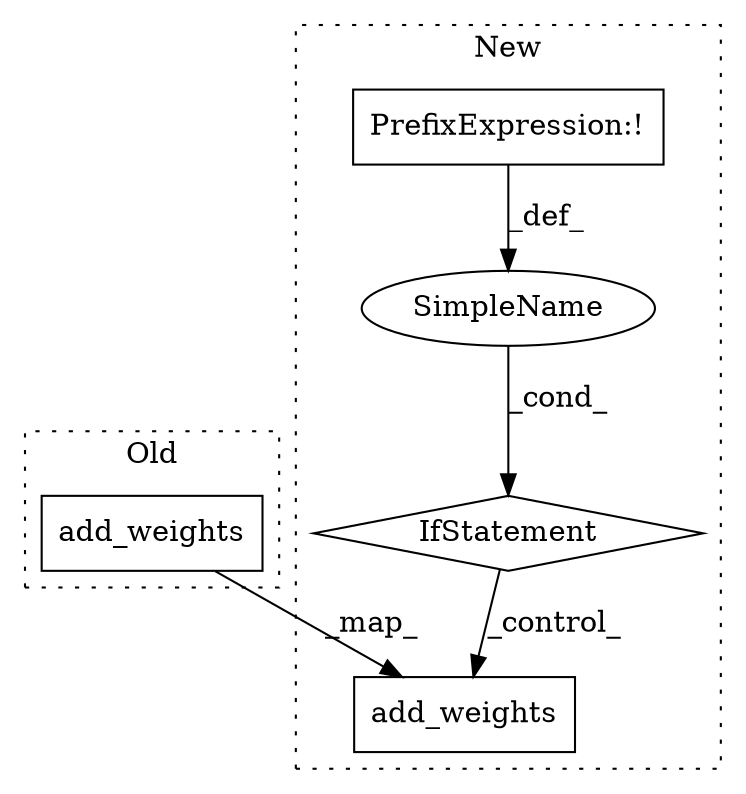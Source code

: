 digraph G {
subgraph cluster0 {
1 [label="add_weights" a="32" s="1901,1927" l="12,1" shape="box"];
label = "Old";
style="dotted";
}
subgraph cluster1 {
2 [label="add_weights" a="32" s="1960,1986" l="12,1" shape="box"];
3 [label="PrefixExpression:!" a="38" s="1822" l="1" shape="box"];
4 [label="SimpleName" a="42" s="" l="" shape="ellipse"];
5 [label="IfStatement" a="25" s="1818,1841" l="4,2" shape="diamond"];
label = "New";
style="dotted";
}
1 -> 2 [label="_map_"];
3 -> 4 [label="_def_"];
4 -> 5 [label="_cond_"];
5 -> 2 [label="_control_"];
}